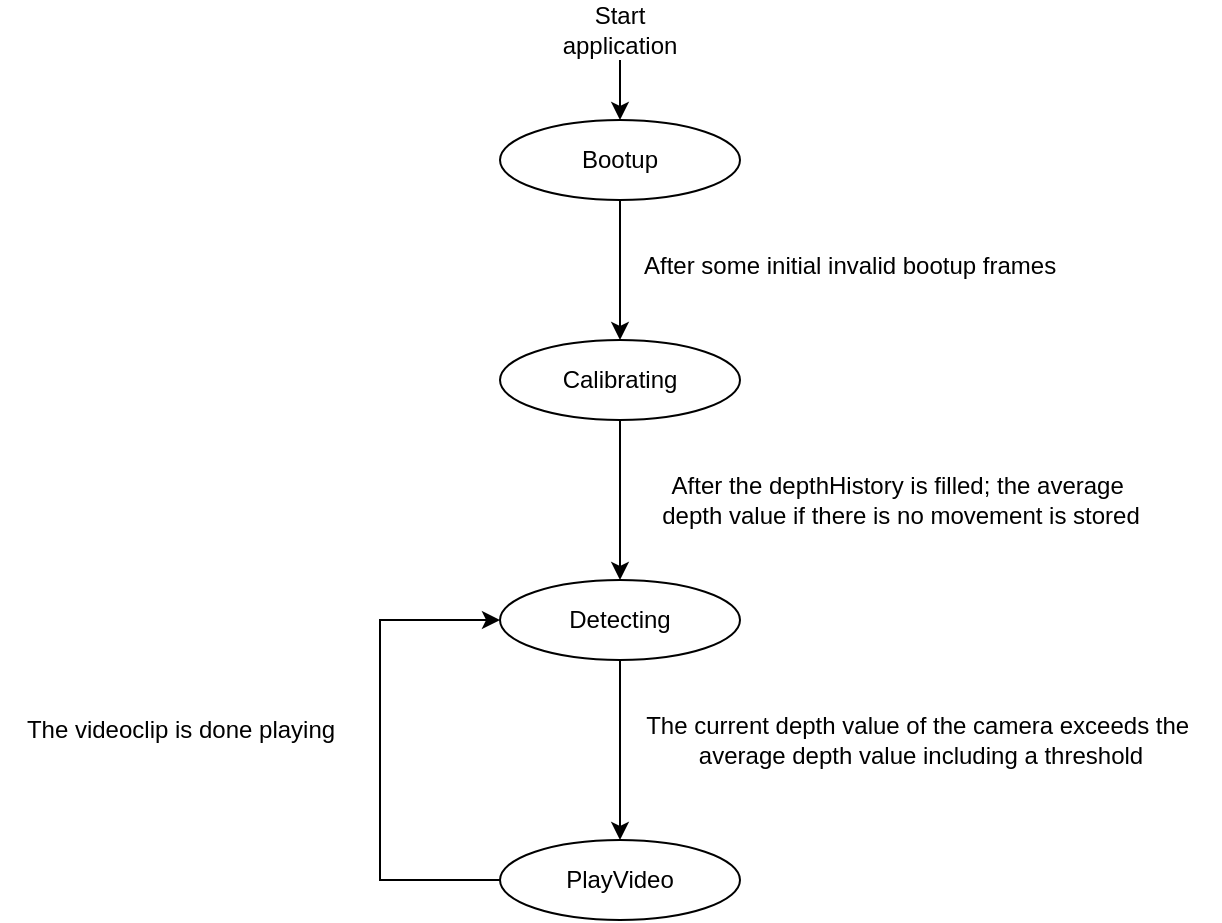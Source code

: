 <mxfile version="24.6.4" type="github">
  <diagram name="Page-1" id="QaQJAhQJtePihNZ4xS38">
    <mxGraphModel dx="1106" dy="940" grid="1" gridSize="10" guides="1" tooltips="1" connect="1" arrows="1" fold="1" page="1" pageScale="1" pageWidth="850" pageHeight="1100" math="0" shadow="0">
      <root>
        <mxCell id="0" />
        <mxCell id="kE2ouuulYcCgNS7bQLFN-16" value="general" visible="0" parent="0" />
        <mxCell id="kE2ouuulYcCgNS7bQLFN-17" value="A beamer projects a movie on the building" style="image;aspect=fixed;html=1;points=[];align=center;fontSize=12;image=img/lib/azure2/general/Image.svg;" vertex="1" parent="kE2ouuulYcCgNS7bQLFN-16">
          <mxGeometry x="530" y="200" width="189.09" height="130" as="geometry" />
        </mxCell>
        <mxCell id="kE2ouuulYcCgNS7bQLFN-18" style="edgeStyle=orthogonalEdgeStyle;rounded=0;orthogonalLoop=1;jettySize=auto;html=1;" edge="1" parent="kE2ouuulYcCgNS7bQLFN-16" source="kE2ouuulYcCgNS7bQLFN-20" target="kE2ouuulYcCgNS7bQLFN-21">
          <mxGeometry relative="1" as="geometry" />
        </mxCell>
        <mxCell id="kE2ouuulYcCgNS7bQLFN-19" value="videoclip" style="edgeLabel;html=1;align=center;verticalAlign=middle;resizable=0;points=[];" vertex="1" connectable="0" parent="kE2ouuulYcCgNS7bQLFN-18">
          <mxGeometry x="-0.106" relative="1" as="geometry">
            <mxPoint as="offset" />
          </mxGeometry>
        </mxCell>
        <mxCell id="kE2ouuulYcCgNS7bQLFN-20" value="NUC computer, running Unity software" style="image;points=[];aspect=fixed;html=1;align=center;shadow=0;dashed=0;image=img/lib/allied_telesis/computer_and_terminals/Server_Desktop.svg;" vertex="1" parent="kE2ouuulYcCgNS7bQLFN-16">
          <mxGeometry x="290" y="150" width="102.6" height="130.05" as="geometry" />
        </mxCell>
        <mxCell id="kE2ouuulYcCgNS7bQLFN-21" value="" style="shape=image;html=1;verticalAlign=top;verticalLabelPosition=bottom;labelBackgroundColor=#ffffff;imageAspect=0;aspect=fixed;image=https://cdn1.iconfinder.com/data/icons/social-media-vol-3/24/_video-128.png;rotation=0;" vertex="1" parent="kE2ouuulYcCgNS7bQLFN-16">
          <mxGeometry x="500" y="155.03" width="120" height="120" as="geometry" />
        </mxCell>
        <mxCell id="kE2ouuulYcCgNS7bQLFN-22" style="edgeStyle=orthogonalEdgeStyle;rounded=0;orthogonalLoop=1;jettySize=auto;html=1;" edge="1" parent="kE2ouuulYcCgNS7bQLFN-16" source="kE2ouuulYcCgNS7bQLFN-24" target="kE2ouuulYcCgNS7bQLFN-20">
          <mxGeometry relative="1" as="geometry" />
        </mxCell>
        <mxCell id="kE2ouuulYcCgNS7bQLFN-23" value="3D depth image" style="edgeLabel;html=1;align=center;verticalAlign=middle;resizable=0;points=[];" vertex="1" connectable="0" parent="kE2ouuulYcCgNS7bQLFN-22">
          <mxGeometry x="-0.223" y="1" relative="1" as="geometry">
            <mxPoint as="offset" />
          </mxGeometry>
        </mxCell>
        <mxCell id="kE2ouuulYcCgNS7bQLFN-24" value="3D depth camera" style="points=[[0,0.5,0],[0.19,0.02,0],[0.59,0,0],[0.985,0.02,0],[1,0.5,0],[0.985,0.98,0],[0.59,1,0],[0.19,0.98,0]];verticalLabelPosition=bottom;sketch=0;html=1;verticalAlign=top;aspect=fixed;align=center;pointerEvents=1;shape=mxgraph.cisco19.camera;fillColor=#005073;strokeColor=none;" vertex="1" parent="kE2ouuulYcCgNS7bQLFN-16">
          <mxGeometry x="60" y="190.03" width="90" height="50" as="geometry" />
        </mxCell>
        <mxCell id="kE2ouuulYcCgNS7bQLFN-25" value="statediagram" parent="0" />
        <mxCell id="kE2ouuulYcCgNS7bQLFN-33" style="edgeStyle=orthogonalEdgeStyle;rounded=0;orthogonalLoop=1;jettySize=auto;html=1;entryX=0.5;entryY=0;entryDx=0;entryDy=0;" edge="1" parent="kE2ouuulYcCgNS7bQLFN-25" source="kE2ouuulYcCgNS7bQLFN-27" target="kE2ouuulYcCgNS7bQLFN-28">
          <mxGeometry relative="1" as="geometry" />
        </mxCell>
        <mxCell id="kE2ouuulYcCgNS7bQLFN-27" value="Bootup" style="ellipse;whiteSpace=wrap;html=1;" vertex="1" parent="kE2ouuulYcCgNS7bQLFN-25">
          <mxGeometry x="260" y="110" width="120" height="40" as="geometry" />
        </mxCell>
        <mxCell id="kE2ouuulYcCgNS7bQLFN-34" style="edgeStyle=orthogonalEdgeStyle;rounded=0;orthogonalLoop=1;jettySize=auto;html=1;entryX=0.5;entryY=0;entryDx=0;entryDy=0;" edge="1" parent="kE2ouuulYcCgNS7bQLFN-25" source="kE2ouuulYcCgNS7bQLFN-28" target="kE2ouuulYcCgNS7bQLFN-29">
          <mxGeometry relative="1" as="geometry" />
        </mxCell>
        <mxCell id="kE2ouuulYcCgNS7bQLFN-28" value="Calibrating" style="ellipse;whiteSpace=wrap;html=1;" vertex="1" parent="kE2ouuulYcCgNS7bQLFN-25">
          <mxGeometry x="260" y="220" width="120" height="40" as="geometry" />
        </mxCell>
        <mxCell id="kE2ouuulYcCgNS7bQLFN-35" style="edgeStyle=orthogonalEdgeStyle;rounded=0;orthogonalLoop=1;jettySize=auto;html=1;entryX=0.5;entryY=0;entryDx=0;entryDy=0;" edge="1" parent="kE2ouuulYcCgNS7bQLFN-25" source="kE2ouuulYcCgNS7bQLFN-29" target="kE2ouuulYcCgNS7bQLFN-30">
          <mxGeometry relative="1" as="geometry" />
        </mxCell>
        <mxCell id="kE2ouuulYcCgNS7bQLFN-29" value="Detecting" style="ellipse;whiteSpace=wrap;html=1;" vertex="1" parent="kE2ouuulYcCgNS7bQLFN-25">
          <mxGeometry x="260" y="340" width="120" height="40" as="geometry" />
        </mxCell>
        <mxCell id="kE2ouuulYcCgNS7bQLFN-36" style="edgeStyle=orthogonalEdgeStyle;rounded=0;orthogonalLoop=1;jettySize=auto;html=1;entryX=0;entryY=0.5;entryDx=0;entryDy=0;exitX=0;exitY=0.5;exitDx=0;exitDy=0;" edge="1" parent="kE2ouuulYcCgNS7bQLFN-25" source="kE2ouuulYcCgNS7bQLFN-30" target="kE2ouuulYcCgNS7bQLFN-29">
          <mxGeometry relative="1" as="geometry">
            <mxPoint x="200" y="290" as="targetPoint" />
            <Array as="points">
              <mxPoint x="200" y="490" />
              <mxPoint x="200" y="360" />
            </Array>
          </mxGeometry>
        </mxCell>
        <mxCell id="kE2ouuulYcCgNS7bQLFN-30" value="PlayVideo" style="ellipse;whiteSpace=wrap;html=1;" vertex="1" parent="kE2ouuulYcCgNS7bQLFN-25">
          <mxGeometry x="260" y="470" width="120" height="40" as="geometry" />
        </mxCell>
        <mxCell id="kE2ouuulYcCgNS7bQLFN-39" style="edgeStyle=orthogonalEdgeStyle;rounded=0;orthogonalLoop=1;jettySize=auto;html=1;" edge="1" parent="kE2ouuulYcCgNS7bQLFN-25" source="kE2ouuulYcCgNS7bQLFN-38" target="kE2ouuulYcCgNS7bQLFN-27">
          <mxGeometry relative="1" as="geometry" />
        </mxCell>
        <mxCell id="kE2ouuulYcCgNS7bQLFN-38" value="Start application" style="text;html=1;align=center;verticalAlign=middle;whiteSpace=wrap;rounded=0;" vertex="1" parent="kE2ouuulYcCgNS7bQLFN-25">
          <mxGeometry x="290" y="50" width="60" height="30" as="geometry" />
        </mxCell>
        <mxCell id="kE2ouuulYcCgNS7bQLFN-40" value="After some initial invalid bootup frames&lt;div&gt;&lt;br&gt;&lt;/div&gt;" style="text;html=1;align=left;verticalAlign=middle;resizable=0;points=[];autosize=1;strokeColor=none;fillColor=none;" vertex="1" parent="kE2ouuulYcCgNS7bQLFN-25">
          <mxGeometry x="330" y="170" width="230" height="40" as="geometry" />
        </mxCell>
        <mxCell id="kE2ouuulYcCgNS7bQLFN-41" value="After the depthHistory is filled; the average&amp;nbsp;&lt;div&gt;depth value if there is no movement is stored&lt;/div&gt;" style="text;html=1;align=center;verticalAlign=middle;resizable=0;points=[];autosize=1;strokeColor=none;fillColor=none;" vertex="1" parent="kE2ouuulYcCgNS7bQLFN-25">
          <mxGeometry x="330" y="280" width="260" height="40" as="geometry" />
        </mxCell>
        <mxCell id="kE2ouuulYcCgNS7bQLFN-42" value="The current depth value of the camera exceeds the&amp;nbsp;&lt;div&gt;average depth value including a threshold&lt;/div&gt;" style="text;html=1;align=center;verticalAlign=middle;resizable=0;points=[];autosize=1;strokeColor=none;fillColor=none;" vertex="1" parent="kE2ouuulYcCgNS7bQLFN-25">
          <mxGeometry x="320" y="400" width="300" height="40" as="geometry" />
        </mxCell>
        <mxCell id="kE2ouuulYcCgNS7bQLFN-43" value="The videoclip is done playing" style="text;html=1;align=center;verticalAlign=middle;resizable=0;points=[];autosize=1;strokeColor=none;fillColor=none;" vertex="1" parent="kE2ouuulYcCgNS7bQLFN-25">
          <mxGeometry x="10" y="400" width="180" height="30" as="geometry" />
        </mxCell>
      </root>
    </mxGraphModel>
  </diagram>
</mxfile>

